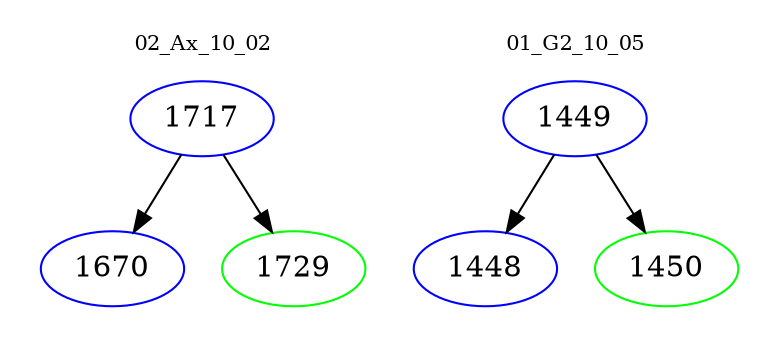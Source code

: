 digraph{
subgraph cluster_0 {
color = white
label = "02_Ax_10_02";
fontsize=10;
T0_1717 [label="1717", color="blue"]
T0_1717 -> T0_1670 [color="black"]
T0_1670 [label="1670", color="blue"]
T0_1717 -> T0_1729 [color="black"]
T0_1729 [label="1729", color="green"]
}
subgraph cluster_1 {
color = white
label = "01_G2_10_05";
fontsize=10;
T1_1449 [label="1449", color="blue"]
T1_1449 -> T1_1448 [color="black"]
T1_1448 [label="1448", color="blue"]
T1_1449 -> T1_1450 [color="black"]
T1_1450 [label="1450", color="green"]
}
}
